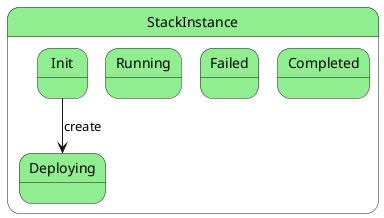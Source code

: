 @startuml



state StackInstance #lightgreen {

    state Init #lightgreen {
    }

    state Deploying #lightgreen {
    }

    state Running #lightgreen {
    }

    state Failed #lightgreen {
    }

    state Completed #lightgreen {
    }

}


Init --> Deploying : create




@enduml
